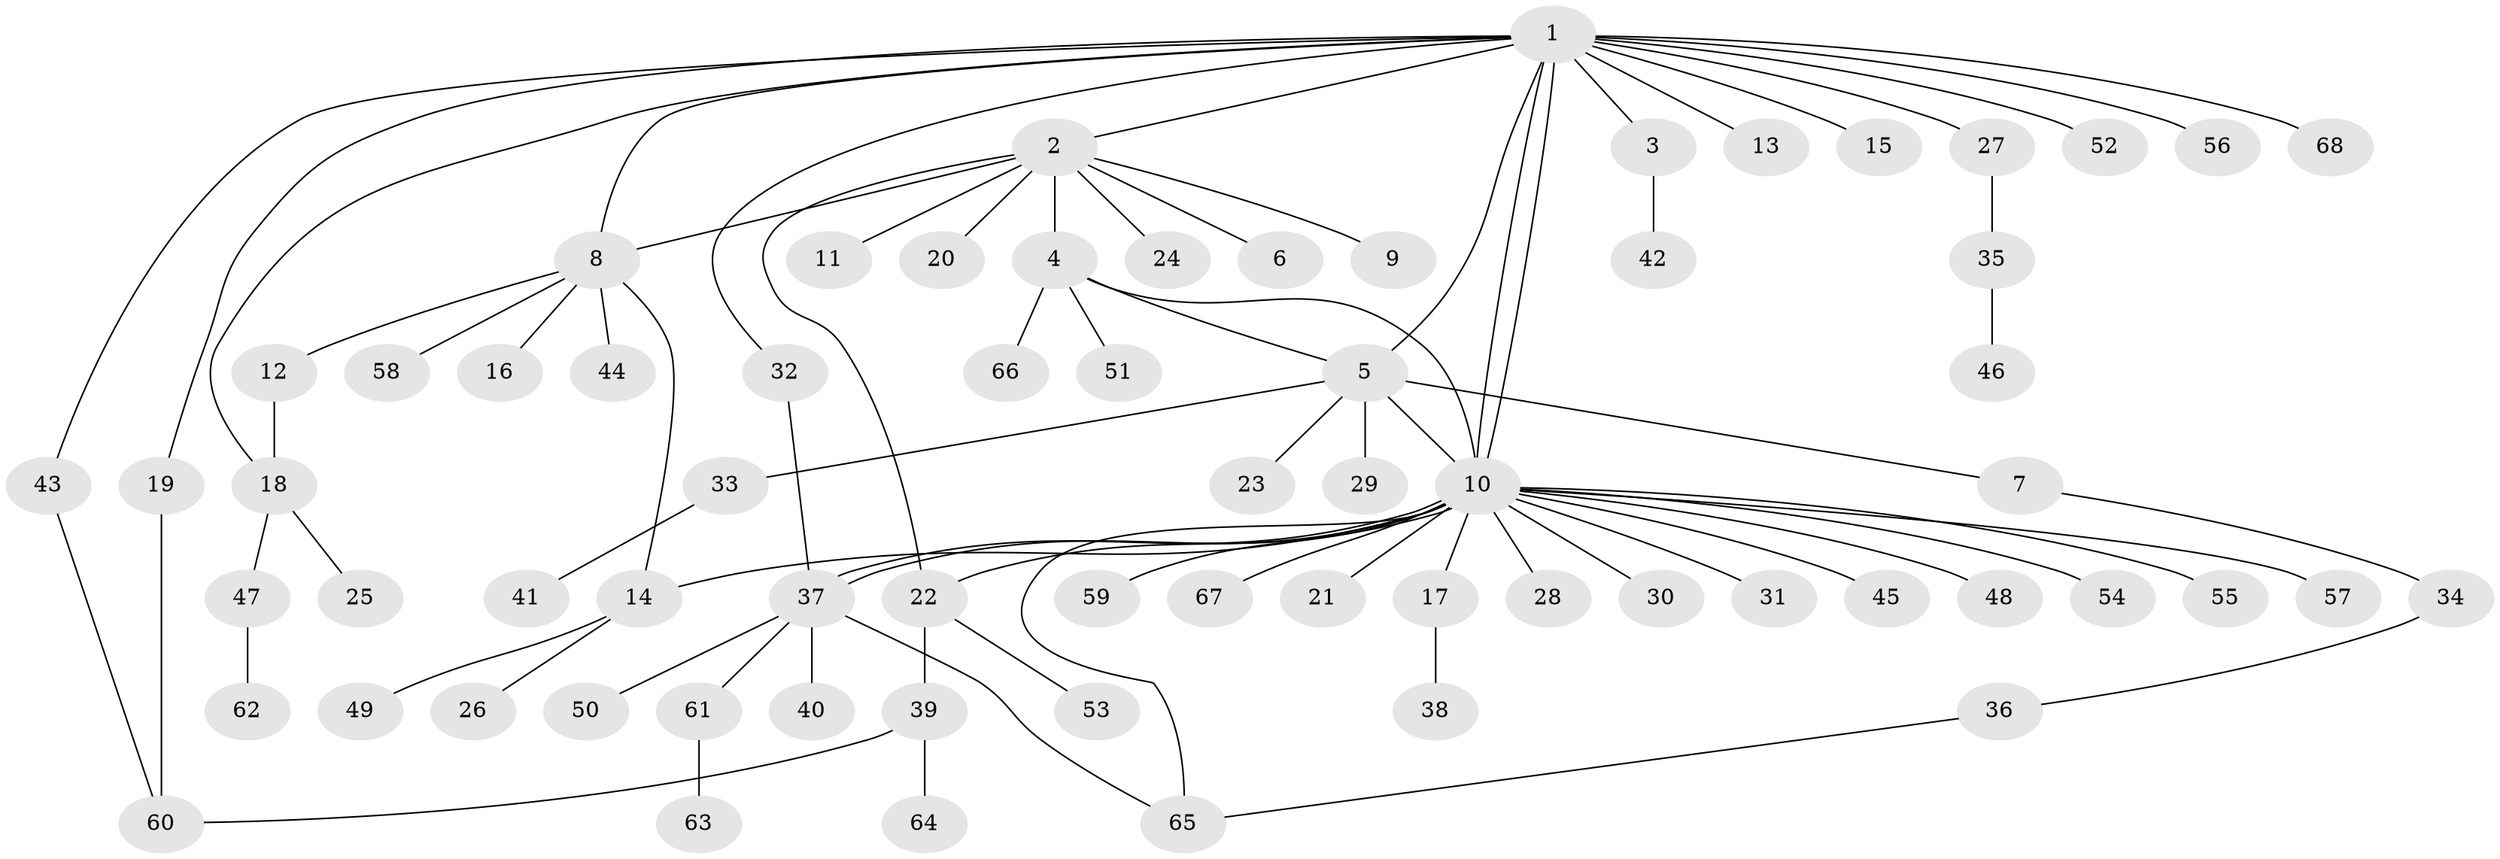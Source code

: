 // coarse degree distribution, {1: 0.5714285714285714, 6: 0.03571428571428571, 5: 0.03571428571428571, 4: 0.03571428571428571, 2: 0.10714285714285714, 16: 0.03571428571428571, 3: 0.14285714285714285, 11: 0.03571428571428571}
// Generated by graph-tools (version 1.1) at 2025/36/03/04/25 23:36:44]
// undirected, 68 vertices, 81 edges
graph export_dot {
  node [color=gray90,style=filled];
  1;
  2;
  3;
  4;
  5;
  6;
  7;
  8;
  9;
  10;
  11;
  12;
  13;
  14;
  15;
  16;
  17;
  18;
  19;
  20;
  21;
  22;
  23;
  24;
  25;
  26;
  27;
  28;
  29;
  30;
  31;
  32;
  33;
  34;
  35;
  36;
  37;
  38;
  39;
  40;
  41;
  42;
  43;
  44;
  45;
  46;
  47;
  48;
  49;
  50;
  51;
  52;
  53;
  54;
  55;
  56;
  57;
  58;
  59;
  60;
  61;
  62;
  63;
  64;
  65;
  66;
  67;
  68;
  1 -- 2;
  1 -- 3;
  1 -- 5;
  1 -- 8;
  1 -- 10;
  1 -- 10;
  1 -- 13;
  1 -- 15;
  1 -- 18;
  1 -- 19;
  1 -- 27;
  1 -- 32;
  1 -- 43;
  1 -- 52;
  1 -- 56;
  1 -- 68;
  2 -- 4;
  2 -- 6;
  2 -- 8;
  2 -- 9;
  2 -- 11;
  2 -- 20;
  2 -- 22;
  2 -- 24;
  3 -- 42;
  4 -- 5;
  4 -- 10;
  4 -- 51;
  4 -- 66;
  5 -- 7;
  5 -- 10;
  5 -- 23;
  5 -- 29;
  5 -- 33;
  7 -- 34;
  8 -- 12;
  8 -- 14;
  8 -- 16;
  8 -- 44;
  8 -- 58;
  10 -- 14;
  10 -- 17;
  10 -- 21;
  10 -- 22;
  10 -- 28;
  10 -- 30;
  10 -- 31;
  10 -- 37;
  10 -- 37;
  10 -- 45;
  10 -- 48;
  10 -- 54;
  10 -- 55;
  10 -- 57;
  10 -- 59;
  10 -- 65;
  10 -- 67;
  12 -- 18;
  14 -- 26;
  14 -- 49;
  17 -- 38;
  18 -- 25;
  18 -- 47;
  19 -- 60;
  22 -- 39;
  22 -- 53;
  27 -- 35;
  32 -- 37;
  33 -- 41;
  34 -- 36;
  35 -- 46;
  36 -- 65;
  37 -- 40;
  37 -- 50;
  37 -- 61;
  37 -- 65;
  39 -- 60;
  39 -- 64;
  43 -- 60;
  47 -- 62;
  61 -- 63;
}
